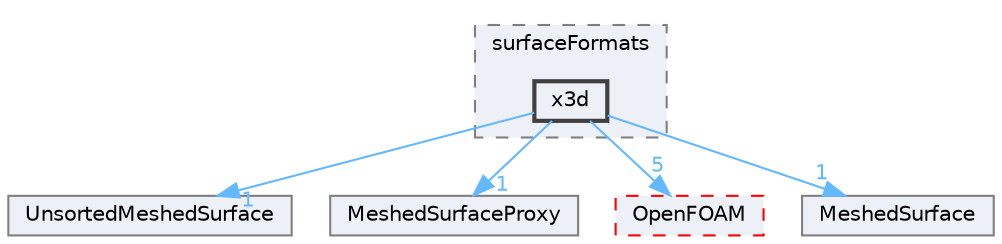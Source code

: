 digraph "src/surfMesh/surfaceFormats/x3d"
{
 // LATEX_PDF_SIZE
  bgcolor="transparent";
  edge [fontname=Helvetica,fontsize=10,labelfontname=Helvetica,labelfontsize=10];
  node [fontname=Helvetica,fontsize=10,shape=box,height=0.2,width=0.4];
  compound=true
  subgraph clusterdir_3ad8f5f9808d8196d04eb1769c1a10a8 {
    graph [ bgcolor="#edf0f7", pencolor="grey50", label="surfaceFormats", fontname=Helvetica,fontsize=10 style="filled,dashed", URL="dir_3ad8f5f9808d8196d04eb1769c1a10a8.html",tooltip=""]
  dir_b0d4fc470926f57e7a61f7885d3bb935 [label="x3d", fillcolor="#edf0f7", color="grey25", style="filled,bold", URL="dir_b0d4fc470926f57e7a61f7885d3bb935.html",tooltip=""];
  }
  dir_224334990af5761cc26bd2eed4da00bd [label="UnsortedMeshedSurface", fillcolor="#edf0f7", color="grey50", style="filled", URL="dir_224334990af5761cc26bd2eed4da00bd.html",tooltip=""];
  dir_b2d126e3ab79c2145c7a44de22e5f675 [label="MeshedSurfaceProxy", fillcolor="#edf0f7", color="grey50", style="filled", URL="dir_b2d126e3ab79c2145c7a44de22e5f675.html",tooltip=""];
  dir_c5473ff19b20e6ec4dfe5c310b3778a8 [label="OpenFOAM", fillcolor="#edf0f7", color="red", style="filled,dashed", URL="dir_c5473ff19b20e6ec4dfe5c310b3778a8.html",tooltip=""];
  dir_c7b425ce1feba157c3a628060f167f64 [label="MeshedSurface", fillcolor="#edf0f7", color="grey50", style="filled", URL="dir_c7b425ce1feba157c3a628060f167f64.html",tooltip=""];
  dir_b0d4fc470926f57e7a61f7885d3bb935->dir_224334990af5761cc26bd2eed4da00bd [headlabel="1", labeldistance=1.5 headhref="dir_004430_004229.html" href="dir_004430_004229.html" color="steelblue1" fontcolor="steelblue1"];
  dir_b0d4fc470926f57e7a61f7885d3bb935->dir_b2d126e3ab79c2145c7a44de22e5f675 [headlabel="1", labeldistance=1.5 headhref="dir_004430_002367.html" href="dir_004430_002367.html" color="steelblue1" fontcolor="steelblue1"];
  dir_b0d4fc470926f57e7a61f7885d3bb935->dir_c5473ff19b20e6ec4dfe5c310b3778a8 [headlabel="5", labeldistance=1.5 headhref="dir_004430_002695.html" href="dir_004430_002695.html" color="steelblue1" fontcolor="steelblue1"];
  dir_b0d4fc470926f57e7a61f7885d3bb935->dir_c7b425ce1feba157c3a628060f167f64 [headlabel="1", labeldistance=1.5 headhref="dir_004430_002365.html" href="dir_004430_002365.html" color="steelblue1" fontcolor="steelblue1"];
}
